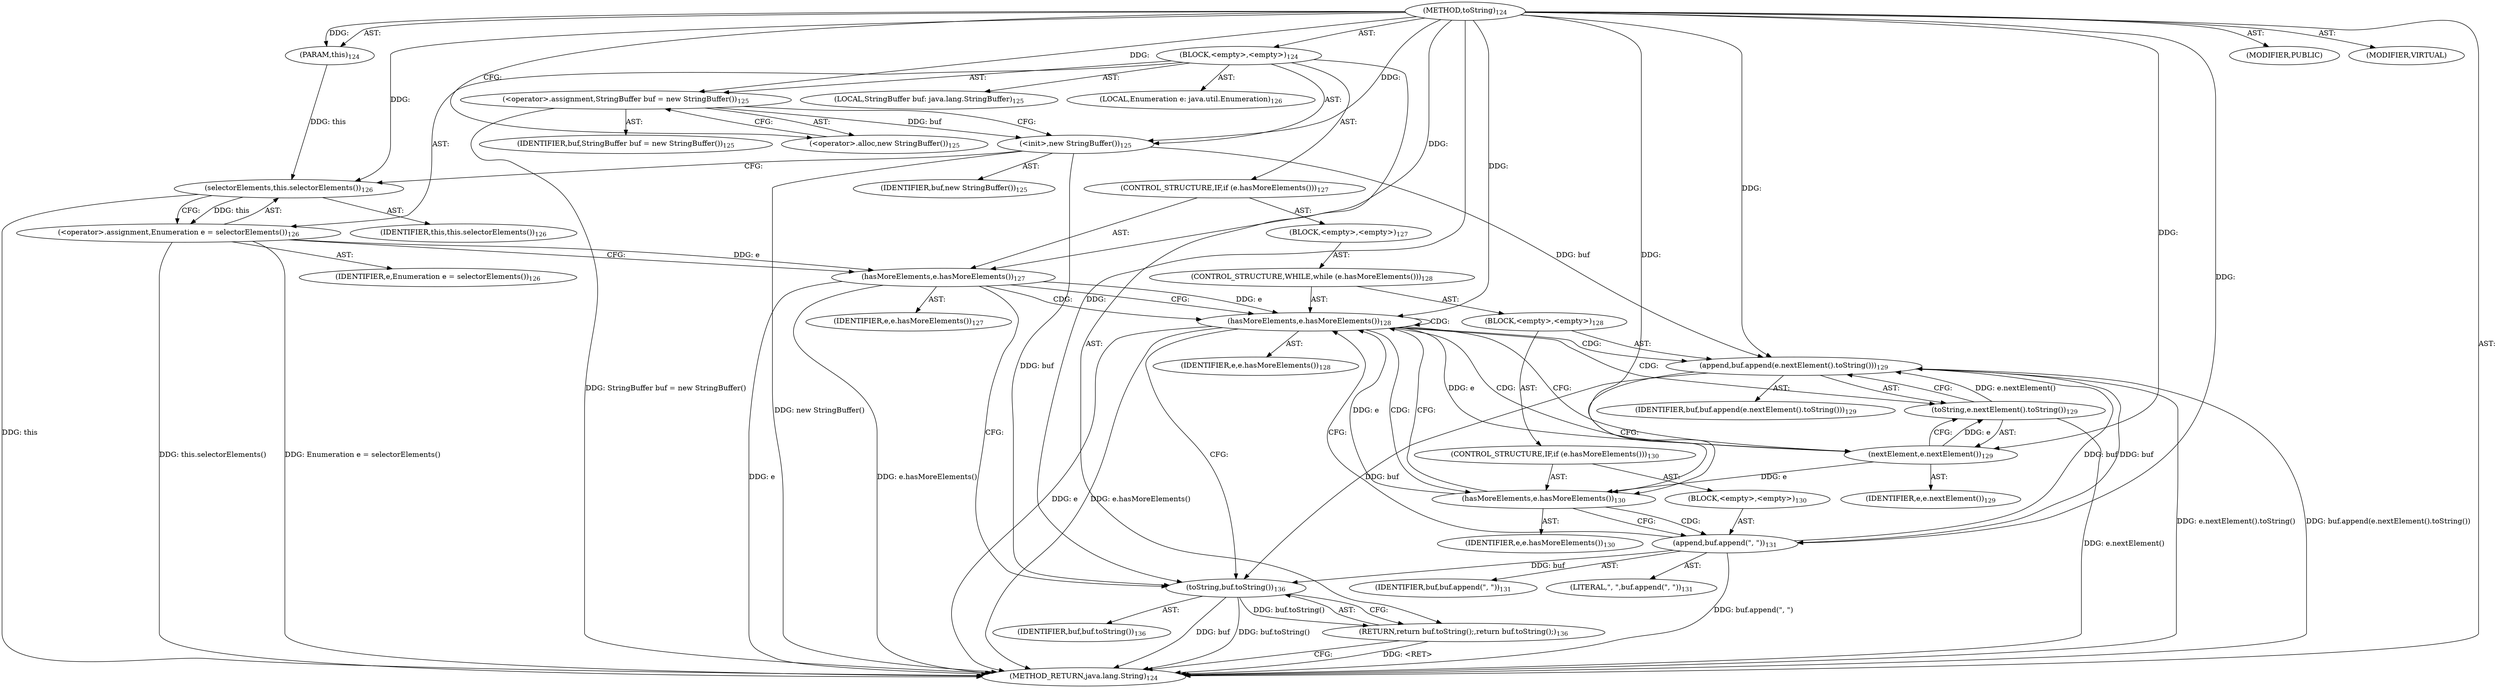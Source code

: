 digraph "toString" {  
"111669149701" [label = <(METHOD,toString)<SUB>124</SUB>> ]
"115964116992" [label = <(PARAM,this)<SUB>124</SUB>> ]
"25769803781" [label = <(BLOCK,&lt;empty&gt;,&lt;empty&gt;)<SUB>124</SUB>> ]
"94489280513" [label = <(LOCAL,StringBuffer buf: java.lang.StringBuffer)<SUB>125</SUB>> ]
"30064771090" [label = <(&lt;operator&gt;.assignment,StringBuffer buf = new StringBuffer())<SUB>125</SUB>> ]
"68719476769" [label = <(IDENTIFIER,buf,StringBuffer buf = new StringBuffer())<SUB>125</SUB>> ]
"30064771091" [label = <(&lt;operator&gt;.alloc,new StringBuffer())<SUB>125</SUB>> ]
"30064771092" [label = <(&lt;init&gt;,new StringBuffer())<SUB>125</SUB>> ]
"68719476770" [label = <(IDENTIFIER,buf,new StringBuffer())<SUB>125</SUB>> ]
"94489280514" [label = <(LOCAL,Enumeration e: java.util.Enumeration)<SUB>126</SUB>> ]
"30064771093" [label = <(&lt;operator&gt;.assignment,Enumeration e = selectorElements())<SUB>126</SUB>> ]
"68719476771" [label = <(IDENTIFIER,e,Enumeration e = selectorElements())<SUB>126</SUB>> ]
"30064771094" [label = <(selectorElements,this.selectorElements())<SUB>126</SUB>> ]
"68719476736" [label = <(IDENTIFIER,this,this.selectorElements())<SUB>126</SUB>> ]
"47244640256" [label = <(CONTROL_STRUCTURE,IF,if (e.hasMoreElements()))<SUB>127</SUB>> ]
"30064771095" [label = <(hasMoreElements,e.hasMoreElements())<SUB>127</SUB>> ]
"68719476772" [label = <(IDENTIFIER,e,e.hasMoreElements())<SUB>127</SUB>> ]
"25769803782" [label = <(BLOCK,&lt;empty&gt;,&lt;empty&gt;)<SUB>127</SUB>> ]
"47244640257" [label = <(CONTROL_STRUCTURE,WHILE,while (e.hasMoreElements()))<SUB>128</SUB>> ]
"30064771096" [label = <(hasMoreElements,e.hasMoreElements())<SUB>128</SUB>> ]
"68719476773" [label = <(IDENTIFIER,e,e.hasMoreElements())<SUB>128</SUB>> ]
"25769803783" [label = <(BLOCK,&lt;empty&gt;,&lt;empty&gt;)<SUB>128</SUB>> ]
"30064771097" [label = <(append,buf.append(e.nextElement().toString()))<SUB>129</SUB>> ]
"68719476774" [label = <(IDENTIFIER,buf,buf.append(e.nextElement().toString()))<SUB>129</SUB>> ]
"30064771098" [label = <(toString,e.nextElement().toString())<SUB>129</SUB>> ]
"30064771099" [label = <(nextElement,e.nextElement())<SUB>129</SUB>> ]
"68719476775" [label = <(IDENTIFIER,e,e.nextElement())<SUB>129</SUB>> ]
"47244640258" [label = <(CONTROL_STRUCTURE,IF,if (e.hasMoreElements()))<SUB>130</SUB>> ]
"30064771100" [label = <(hasMoreElements,e.hasMoreElements())<SUB>130</SUB>> ]
"68719476776" [label = <(IDENTIFIER,e,e.hasMoreElements())<SUB>130</SUB>> ]
"25769803784" [label = <(BLOCK,&lt;empty&gt;,&lt;empty&gt;)<SUB>130</SUB>> ]
"30064771101" [label = <(append,buf.append(&quot;, &quot;))<SUB>131</SUB>> ]
"68719476777" [label = <(IDENTIFIER,buf,buf.append(&quot;, &quot;))<SUB>131</SUB>> ]
"90194313216" [label = <(LITERAL,&quot;, &quot;,buf.append(&quot;, &quot;))<SUB>131</SUB>> ]
"146028888068" [label = <(RETURN,return buf.toString();,return buf.toString();)<SUB>136</SUB>> ]
"30064771102" [label = <(toString,buf.toString())<SUB>136</SUB>> ]
"68719476778" [label = <(IDENTIFIER,buf,buf.toString())<SUB>136</SUB>> ]
"133143986187" [label = <(MODIFIER,PUBLIC)> ]
"133143986188" [label = <(MODIFIER,VIRTUAL)> ]
"128849018885" [label = <(METHOD_RETURN,java.lang.String)<SUB>124</SUB>> ]
  "111669149701" -> "115964116992"  [ label = "AST: "] 
  "111669149701" -> "25769803781"  [ label = "AST: "] 
  "111669149701" -> "133143986187"  [ label = "AST: "] 
  "111669149701" -> "133143986188"  [ label = "AST: "] 
  "111669149701" -> "128849018885"  [ label = "AST: "] 
  "25769803781" -> "94489280513"  [ label = "AST: "] 
  "25769803781" -> "30064771090"  [ label = "AST: "] 
  "25769803781" -> "30064771092"  [ label = "AST: "] 
  "25769803781" -> "94489280514"  [ label = "AST: "] 
  "25769803781" -> "30064771093"  [ label = "AST: "] 
  "25769803781" -> "47244640256"  [ label = "AST: "] 
  "25769803781" -> "146028888068"  [ label = "AST: "] 
  "30064771090" -> "68719476769"  [ label = "AST: "] 
  "30064771090" -> "30064771091"  [ label = "AST: "] 
  "30064771092" -> "68719476770"  [ label = "AST: "] 
  "30064771093" -> "68719476771"  [ label = "AST: "] 
  "30064771093" -> "30064771094"  [ label = "AST: "] 
  "30064771094" -> "68719476736"  [ label = "AST: "] 
  "47244640256" -> "30064771095"  [ label = "AST: "] 
  "47244640256" -> "25769803782"  [ label = "AST: "] 
  "30064771095" -> "68719476772"  [ label = "AST: "] 
  "25769803782" -> "47244640257"  [ label = "AST: "] 
  "47244640257" -> "30064771096"  [ label = "AST: "] 
  "47244640257" -> "25769803783"  [ label = "AST: "] 
  "30064771096" -> "68719476773"  [ label = "AST: "] 
  "25769803783" -> "30064771097"  [ label = "AST: "] 
  "25769803783" -> "47244640258"  [ label = "AST: "] 
  "30064771097" -> "68719476774"  [ label = "AST: "] 
  "30064771097" -> "30064771098"  [ label = "AST: "] 
  "30064771098" -> "30064771099"  [ label = "AST: "] 
  "30064771099" -> "68719476775"  [ label = "AST: "] 
  "47244640258" -> "30064771100"  [ label = "AST: "] 
  "47244640258" -> "25769803784"  [ label = "AST: "] 
  "30064771100" -> "68719476776"  [ label = "AST: "] 
  "25769803784" -> "30064771101"  [ label = "AST: "] 
  "30064771101" -> "68719476777"  [ label = "AST: "] 
  "30064771101" -> "90194313216"  [ label = "AST: "] 
  "146028888068" -> "30064771102"  [ label = "AST: "] 
  "30064771102" -> "68719476778"  [ label = "AST: "] 
  "30064771090" -> "30064771092"  [ label = "CFG: "] 
  "30064771092" -> "30064771094"  [ label = "CFG: "] 
  "30064771093" -> "30064771095"  [ label = "CFG: "] 
  "146028888068" -> "128849018885"  [ label = "CFG: "] 
  "30064771091" -> "30064771090"  [ label = "CFG: "] 
  "30064771094" -> "30064771093"  [ label = "CFG: "] 
  "30064771095" -> "30064771096"  [ label = "CFG: "] 
  "30064771095" -> "30064771102"  [ label = "CFG: "] 
  "30064771102" -> "146028888068"  [ label = "CFG: "] 
  "30064771096" -> "30064771099"  [ label = "CFG: "] 
  "30064771096" -> "30064771102"  [ label = "CFG: "] 
  "30064771097" -> "30064771100"  [ label = "CFG: "] 
  "30064771098" -> "30064771097"  [ label = "CFG: "] 
  "30064771100" -> "30064771096"  [ label = "CFG: "] 
  "30064771100" -> "30064771101"  [ label = "CFG: "] 
  "30064771099" -> "30064771098"  [ label = "CFG: "] 
  "30064771101" -> "30064771096"  [ label = "CFG: "] 
  "111669149701" -> "30064771091"  [ label = "CFG: "] 
  "146028888068" -> "128849018885"  [ label = "DDG: &lt;RET&gt;"] 
  "30064771090" -> "128849018885"  [ label = "DDG: StringBuffer buf = new StringBuffer()"] 
  "30064771092" -> "128849018885"  [ label = "DDG: new StringBuffer()"] 
  "30064771094" -> "128849018885"  [ label = "DDG: this"] 
  "30064771093" -> "128849018885"  [ label = "DDG: this.selectorElements()"] 
  "30064771093" -> "128849018885"  [ label = "DDG: Enumeration e = selectorElements()"] 
  "30064771095" -> "128849018885"  [ label = "DDG: e"] 
  "30064771095" -> "128849018885"  [ label = "DDG: e.hasMoreElements()"] 
  "30064771096" -> "128849018885"  [ label = "DDG: e"] 
  "30064771096" -> "128849018885"  [ label = "DDG: e.hasMoreElements()"] 
  "30064771102" -> "128849018885"  [ label = "DDG: buf"] 
  "30064771102" -> "128849018885"  [ label = "DDG: buf.toString()"] 
  "30064771098" -> "128849018885"  [ label = "DDG: e.nextElement()"] 
  "30064771097" -> "128849018885"  [ label = "DDG: e.nextElement().toString()"] 
  "30064771097" -> "128849018885"  [ label = "DDG: buf.append(e.nextElement().toString())"] 
  "30064771101" -> "128849018885"  [ label = "DDG: buf.append(&quot;, &quot;)"] 
  "111669149701" -> "115964116992"  [ label = "DDG: "] 
  "111669149701" -> "30064771090"  [ label = "DDG: "] 
  "30064771094" -> "30064771093"  [ label = "DDG: this"] 
  "30064771102" -> "146028888068"  [ label = "DDG: buf.toString()"] 
  "30064771090" -> "30064771092"  [ label = "DDG: buf"] 
  "111669149701" -> "30064771092"  [ label = "DDG: "] 
  "115964116992" -> "30064771094"  [ label = "DDG: this"] 
  "111669149701" -> "30064771094"  [ label = "DDG: "] 
  "30064771093" -> "30064771095"  [ label = "DDG: e"] 
  "111669149701" -> "30064771095"  [ label = "DDG: "] 
  "30064771092" -> "30064771102"  [ label = "DDG: buf"] 
  "30064771097" -> "30064771102"  [ label = "DDG: buf"] 
  "30064771101" -> "30064771102"  [ label = "DDG: buf"] 
  "111669149701" -> "30064771102"  [ label = "DDG: "] 
  "30064771095" -> "30064771096"  [ label = "DDG: e"] 
  "30064771100" -> "30064771096"  [ label = "DDG: e"] 
  "111669149701" -> "30064771096"  [ label = "DDG: "] 
  "30064771092" -> "30064771097"  [ label = "DDG: buf"] 
  "30064771101" -> "30064771097"  [ label = "DDG: buf"] 
  "111669149701" -> "30064771097"  [ label = "DDG: "] 
  "30064771098" -> "30064771097"  [ label = "DDG: e.nextElement()"] 
  "30064771099" -> "30064771098"  [ label = "DDG: e"] 
  "30064771099" -> "30064771100"  [ label = "DDG: e"] 
  "111669149701" -> "30064771100"  [ label = "DDG: "] 
  "30064771096" -> "30064771099"  [ label = "DDG: e"] 
  "111669149701" -> "30064771099"  [ label = "DDG: "] 
  "30064771097" -> "30064771101"  [ label = "DDG: buf"] 
  "111669149701" -> "30064771101"  [ label = "DDG: "] 
  "30064771095" -> "30064771096"  [ label = "CDG: "] 
  "30064771096" -> "30064771100"  [ label = "CDG: "] 
  "30064771096" -> "30064771098"  [ label = "CDG: "] 
  "30064771096" -> "30064771099"  [ label = "CDG: "] 
  "30064771096" -> "30064771096"  [ label = "CDG: "] 
  "30064771096" -> "30064771097"  [ label = "CDG: "] 
  "30064771100" -> "30064771101"  [ label = "CDG: "] 
}
